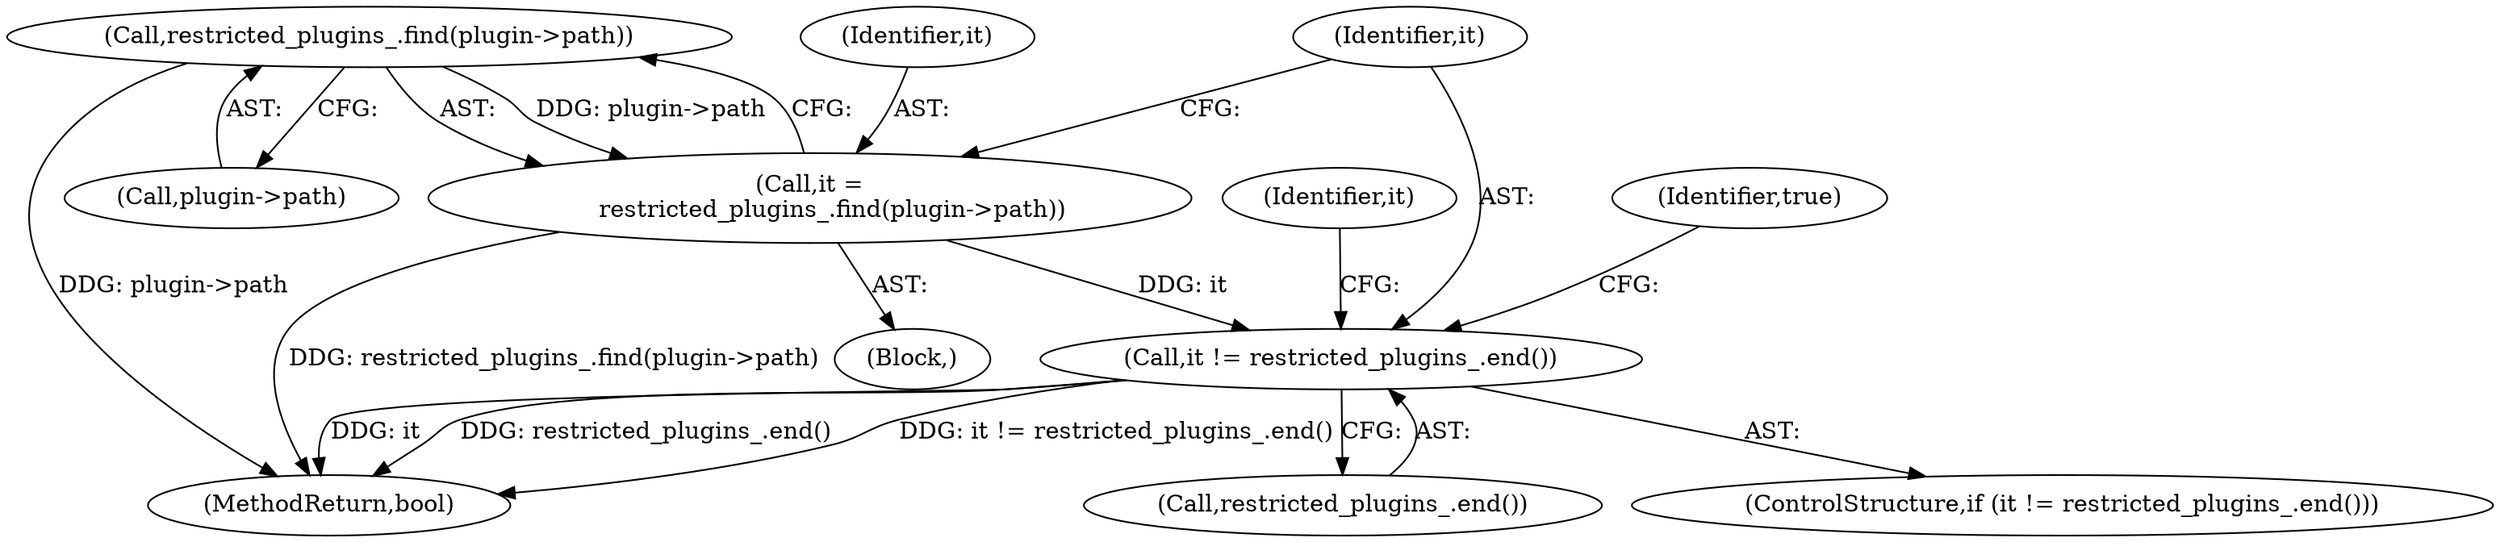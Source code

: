 digraph "0_Chrome_ac8bd041b81e46e4e4fcd5021aaa5499703952e6@pointer" {
"1000206" [label="(Call,restricted_plugins_.find(plugin->path))"];
"1000204" [label="(Call,it =\n      restricted_plugins_.find(plugin->path))"];
"1000211" [label="(Call,it != restricted_plugins_.end())"];
"1000253" [label="(MethodReturn,bool)"];
"1000213" [label="(Call,restricted_plugins_.end())"];
"1000212" [label="(Identifier,it)"];
"1000207" [label="(Call,plugin->path)"];
"1000107" [label="(Block,)"];
"1000210" [label="(ControlStructure,if (it != restricted_plugins_.end()))"];
"1000252" [label="(Identifier,true)"];
"1000204" [label="(Call,it =\n      restricted_plugins_.find(plugin->path))"];
"1000206" [label="(Call,restricted_plugins_.find(plugin->path))"];
"1000205" [label="(Identifier,it)"];
"1000219" [label="(Identifier,it)"];
"1000211" [label="(Call,it != restricted_plugins_.end())"];
"1000206" -> "1000204"  [label="AST: "];
"1000206" -> "1000207"  [label="CFG: "];
"1000207" -> "1000206"  [label="AST: "];
"1000204" -> "1000206"  [label="CFG: "];
"1000206" -> "1000253"  [label="DDG: plugin->path"];
"1000206" -> "1000204"  [label="DDG: plugin->path"];
"1000204" -> "1000107"  [label="AST: "];
"1000205" -> "1000204"  [label="AST: "];
"1000212" -> "1000204"  [label="CFG: "];
"1000204" -> "1000253"  [label="DDG: restricted_plugins_.find(plugin->path)"];
"1000204" -> "1000211"  [label="DDG: it"];
"1000211" -> "1000210"  [label="AST: "];
"1000211" -> "1000213"  [label="CFG: "];
"1000212" -> "1000211"  [label="AST: "];
"1000213" -> "1000211"  [label="AST: "];
"1000219" -> "1000211"  [label="CFG: "];
"1000252" -> "1000211"  [label="CFG: "];
"1000211" -> "1000253"  [label="DDG: it"];
"1000211" -> "1000253"  [label="DDG: restricted_plugins_.end()"];
"1000211" -> "1000253"  [label="DDG: it != restricted_plugins_.end()"];
}
